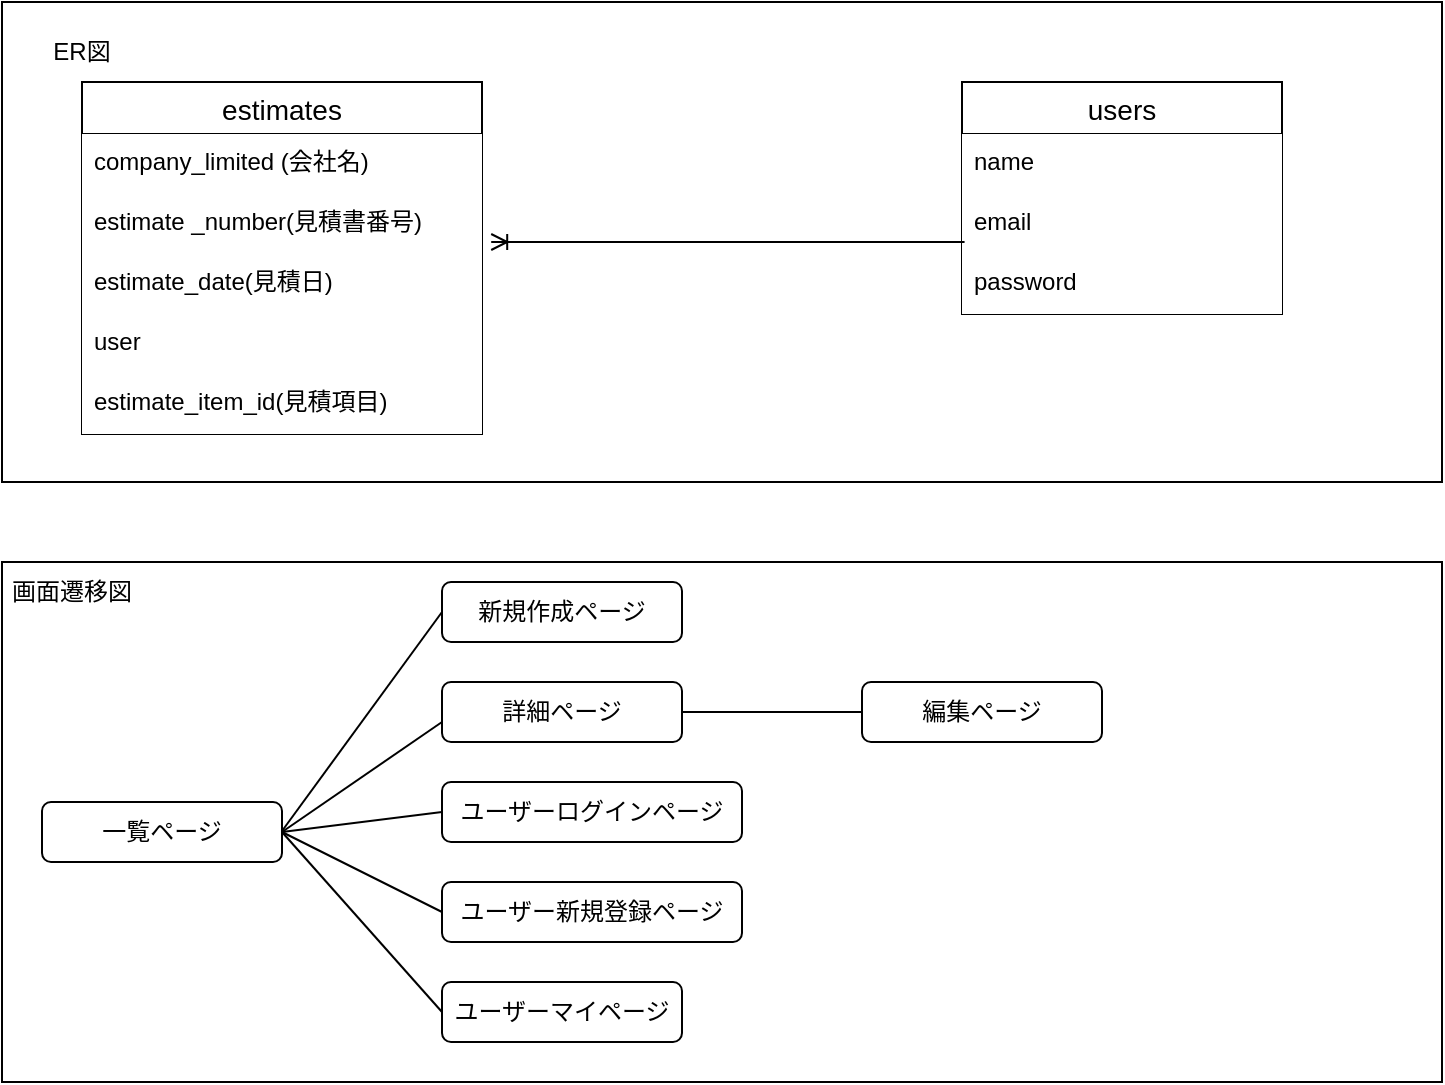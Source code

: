 <mxfile>
    <diagram id="TJfq65deDc2lRPlMtgU2" name="ページ1">
        <mxGraphModel dx="334" dy="563" grid="1" gridSize="10" guides="1" tooltips="1" connect="1" arrows="1" fold="1" page="1" pageScale="1" pageWidth="827" pageHeight="1169" math="0" shadow="0">
            <root>
                <mxCell id="0"/>
                <mxCell id="1" parent="0"/>
                <mxCell id="14" value="" style="rounded=0;whiteSpace=wrap;html=1;fillColor=#FFFFFF;" parent="1" vertex="1">
                    <mxGeometry width="720" height="240" as="geometry"/>
                </mxCell>
                <mxCell id="2" value="estimates" style="swimlane;fontStyle=0;childLayout=stackLayout;horizontal=1;startSize=26;horizontalStack=0;resizeParent=1;resizeParentMax=0;resizeLast=0;collapsible=1;marginBottom=0;align=center;fontSize=14;fillColor=#FFFFFF;" parent="1" vertex="1">
                    <mxGeometry x="40" y="40" width="200" height="176" as="geometry"/>
                </mxCell>
                <mxCell id="3" value="company_limited (会社名)" style="text;strokeColor=none;fillColor=#FFFFFF;spacingLeft=4;spacingRight=4;overflow=hidden;rotatable=0;points=[[0,0.5],[1,0.5]];portConstraint=eastwest;fontSize=12;" parent="2" vertex="1">
                    <mxGeometry y="26" width="200" height="30" as="geometry"/>
                </mxCell>
                <mxCell id="4" value="estimate _number(見積書番号)" style="text;strokeColor=none;fillColor=#FFFFFF;spacingLeft=4;spacingRight=4;overflow=hidden;rotatable=0;points=[[0,0.5],[1,0.5]];portConstraint=eastwest;fontSize=12;" parent="2" vertex="1">
                    <mxGeometry y="56" width="200" height="30" as="geometry"/>
                </mxCell>
                <mxCell id="5" value="estimate_date(見積日)" style="text;strokeColor=none;fillColor=#FFFFFF;spacingLeft=4;spacingRight=4;overflow=hidden;rotatable=0;points=[[0,0.5],[1,0.5]];portConstraint=eastwest;fontSize=12;" parent="2" vertex="1">
                    <mxGeometry y="86" width="200" height="30" as="geometry"/>
                </mxCell>
                <mxCell id="6" value="user" style="text;strokeColor=none;fillColor=#FFFFFF;spacingLeft=4;spacingRight=4;overflow=hidden;rotatable=0;points=[[0,0.5],[1,0.5]];portConstraint=eastwest;fontSize=12;" parent="2" vertex="1">
                    <mxGeometry y="116" width="200" height="30" as="geometry"/>
                </mxCell>
                <mxCell id="7" value="estimate_item_id(見積項目)" style="text;strokeColor=none;fillColor=#FFFFFF;spacingLeft=4;spacingRight=4;overflow=hidden;rotatable=0;points=[[0,0.5],[1,0.5]];portConstraint=eastwest;fontSize=12;" parent="2" vertex="1">
                    <mxGeometry y="146" width="200" height="30" as="geometry"/>
                </mxCell>
                <mxCell id="8" value="users" style="swimlane;fontStyle=0;childLayout=stackLayout;horizontal=1;startSize=26;horizontalStack=0;resizeParent=1;resizeParentMax=0;resizeLast=0;collapsible=1;marginBottom=0;align=center;fontSize=14;fillColor=#FFFFFF;" parent="1" vertex="1">
                    <mxGeometry x="480" y="40" width="160" height="116" as="geometry"/>
                </mxCell>
                <mxCell id="9" value="name&#10;" style="text;strokeColor=none;fillColor=#FFFFFF;spacingLeft=4;spacingRight=4;overflow=hidden;rotatable=0;points=[[0,0.5],[1,0.5]];portConstraint=eastwest;fontSize=12;" parent="8" vertex="1">
                    <mxGeometry y="26" width="160" height="30" as="geometry"/>
                </mxCell>
                <mxCell id="10" value="email" style="text;strokeColor=none;fillColor=#FFFFFF;spacingLeft=4;spacingRight=4;overflow=hidden;rotatable=0;points=[[0,0.5],[1,0.5]];portConstraint=eastwest;fontSize=12;" parent="8" vertex="1">
                    <mxGeometry y="56" width="160" height="30" as="geometry"/>
                </mxCell>
                <mxCell id="11" value="password" style="text;strokeColor=none;fillColor=#FFFFFF;spacingLeft=4;spacingRight=4;overflow=hidden;rotatable=0;points=[[0,0.5],[1,0.5]];portConstraint=eastwest;fontSize=12;" parent="8" vertex="1">
                    <mxGeometry y="86" width="160" height="30" as="geometry"/>
                </mxCell>
                <mxCell id="12" value="" style="edgeStyle=entityRelationEdgeStyle;fontSize=12;html=1;endArrow=ERoneToMany;entryX=1.023;entryY=0.8;entryDx=0;entryDy=0;entryPerimeter=0;exitX=0.008;exitY=0.8;exitDx=0;exitDy=0;exitPerimeter=0;fillColor=#FFFFFF;" parent="1" source="10" target="4" edge="1">
                    <mxGeometry width="100" height="100" relative="1" as="geometry">
                        <mxPoint x="510" y="340" as="sourcePoint"/>
                        <mxPoint x="610" y="240" as="targetPoint"/>
                    </mxGeometry>
                </mxCell>
                <mxCell id="16" value="ER図" style="text;strokeColor=none;align=center;fillColor=none;html=1;verticalAlign=middle;whiteSpace=wrap;rounded=0;" parent="1" vertex="1">
                    <mxGeometry x="10" y="10" width="60" height="30" as="geometry"/>
                </mxCell>
                <mxCell id="17" value="" style="rounded=0;whiteSpace=wrap;html=1;" parent="1" vertex="1">
                    <mxGeometry y="280" width="720" height="260" as="geometry"/>
                </mxCell>
                <mxCell id="18" value="画面遷移図" style="text;strokeColor=none;align=center;fillColor=none;html=1;verticalAlign=middle;whiteSpace=wrap;rounded=0;" parent="1" vertex="1">
                    <mxGeometry y="280" width="70" height="30" as="geometry"/>
                </mxCell>
                <mxCell id="22" value="一覧ページ" style="rounded=1;whiteSpace=wrap;html=1;" parent="1" vertex="1">
                    <mxGeometry x="20" y="400" width="120" height="30" as="geometry"/>
                </mxCell>
                <mxCell id="23" value="新規作成ページ" style="rounded=1;whiteSpace=wrap;html=1;" parent="1" vertex="1">
                    <mxGeometry x="220" y="290" width="120" height="30" as="geometry"/>
                </mxCell>
                <mxCell id="24" value="詳細ページ" style="rounded=1;whiteSpace=wrap;html=1;" parent="1" vertex="1">
                    <mxGeometry x="220" y="340" width="120" height="30" as="geometry"/>
                </mxCell>
                <mxCell id="26" value="ユーザー新規登録ページ" style="rounded=1;whiteSpace=wrap;html=1;" parent="1" vertex="1">
                    <mxGeometry x="220" y="440" width="150" height="30" as="geometry"/>
                </mxCell>
                <mxCell id="27" value="ユーザーマイページ" style="rounded=1;whiteSpace=wrap;html=1;" parent="1" vertex="1">
                    <mxGeometry x="220" y="490" width="120" height="30" as="geometry"/>
                </mxCell>
                <mxCell id="30" value="" style="endArrow=none;html=1;rounded=0;entryX=0;entryY=0.5;entryDx=0;entryDy=0;" parent="1" target="23" edge="1">
                    <mxGeometry relative="1" as="geometry">
                        <mxPoint x="140" y="414.5" as="sourcePoint"/>
                        <mxPoint x="300" y="414.5" as="targetPoint"/>
                    </mxGeometry>
                </mxCell>
                <mxCell id="31" value="" style="endArrow=none;html=1;rounded=0;exitX=1;exitY=0.5;exitDx=0;exitDy=0;" parent="1" source="22" edge="1">
                    <mxGeometry relative="1" as="geometry">
                        <mxPoint x="140" y="420" as="sourcePoint"/>
                        <mxPoint x="220" y="360" as="targetPoint"/>
                    </mxGeometry>
                </mxCell>
                <mxCell id="32" value="" style="endArrow=none;html=1;rounded=0;entryX=0;entryY=0.5;entryDx=0;entryDy=0;exitX=1;exitY=0.5;exitDx=0;exitDy=0;" parent="1" source="22" target="26" edge="1">
                    <mxGeometry relative="1" as="geometry">
                        <mxPoint x="140" y="420" as="sourcePoint"/>
                        <mxPoint x="240" y="325" as="targetPoint"/>
                    </mxGeometry>
                </mxCell>
                <mxCell id="33" value="" style="endArrow=none;html=1;rounded=0;entryX=0;entryY=0.5;entryDx=0;entryDy=0;exitX=1;exitY=0.5;exitDx=0;exitDy=0;" parent="1" source="22" target="27" edge="1">
                    <mxGeometry relative="1" as="geometry">
                        <mxPoint x="170" y="444.5" as="sourcePoint"/>
                        <mxPoint x="250" y="335" as="targetPoint"/>
                    </mxGeometry>
                </mxCell>
                <mxCell id="35" value="" style="endArrow=none;html=1;rounded=0;entryX=0;entryY=0.5;entryDx=0;entryDy=0;exitX=1;exitY=0.5;exitDx=0;exitDy=0;" parent="1" source="24" target="37" edge="1">
                    <mxGeometry relative="1" as="geometry">
                        <mxPoint x="440" y="479.5" as="sourcePoint"/>
                        <mxPoint x="520" y="370" as="targetPoint"/>
                    </mxGeometry>
                </mxCell>
                <mxCell id="36" value="" style="endArrow=none;html=1;rounded=0;entryX=0;entryY=0.5;entryDx=0;entryDy=0;exitX=1;exitY=0.5;exitDx=0;exitDy=0;" parent="1" source="22" target="25" edge="1">
                    <mxGeometry relative="1" as="geometry">
                        <mxPoint x="180" y="454.5" as="sourcePoint"/>
                        <mxPoint x="260" y="345" as="targetPoint"/>
                    </mxGeometry>
                </mxCell>
                <mxCell id="25" value="ユーザーログインページ" style="rounded=1;whiteSpace=wrap;html=1;" parent="1" vertex="1">
                    <mxGeometry x="220" y="390" width="150" height="30" as="geometry"/>
                </mxCell>
                <mxCell id="37" value="編集ページ" style="rounded=1;whiteSpace=wrap;html=1;" parent="1" vertex="1">
                    <mxGeometry x="430" y="340" width="120" height="30" as="geometry"/>
                </mxCell>
            </root>
        </mxGraphModel>
    </diagram>
</mxfile>